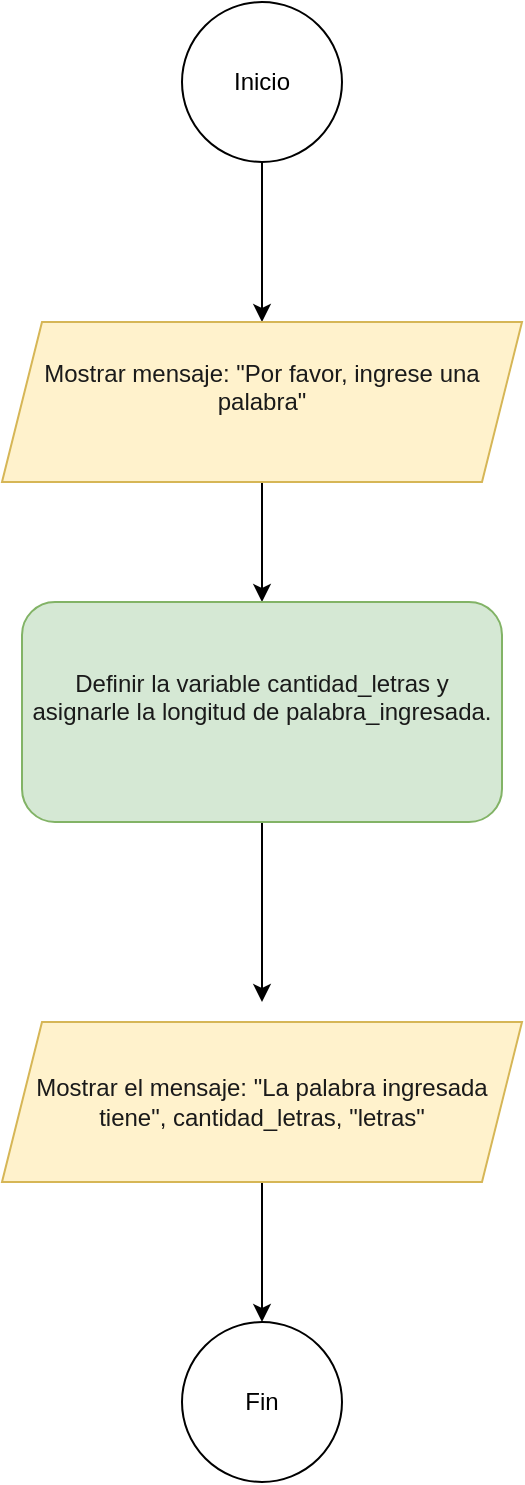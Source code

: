 <mxfile version="26.0.10">
  <diagram name="Page-1" id="MEtRIfIpIUQKAMU_iltm">
    <mxGraphModel dx="1351" dy="944" grid="1" gridSize="10" guides="1" tooltips="1" connect="1" arrows="1" fold="1" page="1" pageScale="1" pageWidth="850" pageHeight="1100" math="0" shadow="0">
      <root>
        <mxCell id="0" />
        <mxCell id="1" parent="0" />
        <mxCell id="hGCtWrkO7Swh3BIQPWQh-6" value="" style="edgeStyle=orthogonalEdgeStyle;rounded=0;orthogonalLoop=1;jettySize=auto;html=1;" edge="1" parent="1" source="hGCtWrkO7Swh3BIQPWQh-1" target="hGCtWrkO7Swh3BIQPWQh-5">
          <mxGeometry relative="1" as="geometry" />
        </mxCell>
        <mxCell id="hGCtWrkO7Swh3BIQPWQh-1" value="Inicio" style="ellipse;whiteSpace=wrap;html=1;aspect=fixed;" vertex="1" parent="1">
          <mxGeometry x="360" y="20" width="80" height="80" as="geometry" />
        </mxCell>
        <mxCell id="hGCtWrkO7Swh3BIQPWQh-10" value="" style="edgeStyle=orthogonalEdgeStyle;rounded=0;orthogonalLoop=1;jettySize=auto;html=1;" edge="1" parent="1" source="hGCtWrkO7Swh3BIQPWQh-5" target="hGCtWrkO7Swh3BIQPWQh-9">
          <mxGeometry relative="1" as="geometry" />
        </mxCell>
        <mxCell id="hGCtWrkO7Swh3BIQPWQh-5" value="&#xa;&lt;span style=&quot;background-color: transparent; color: rgb(26, 26, 26);&quot;&gt;Mostrar mensaje: &quot;Por favor, ingrese una palabra&quot;&lt;/span&gt;&#xa;&#xa;" style="shape=parallelogram;perimeter=parallelogramPerimeter;whiteSpace=wrap;html=1;fixedSize=1;fillColor=#fff2cc;strokeColor=#d6b656;" vertex="1" parent="1">
          <mxGeometry x="270" y="180" width="260" height="80" as="geometry" />
        </mxCell>
        <mxCell id="hGCtWrkO7Swh3BIQPWQh-12" value="" style="edgeStyle=orthogonalEdgeStyle;rounded=0;orthogonalLoop=1;jettySize=auto;html=1;" edge="1" parent="1" source="hGCtWrkO7Swh3BIQPWQh-9">
          <mxGeometry relative="1" as="geometry">
            <mxPoint x="400" y="520" as="targetPoint" />
          </mxGeometry>
        </mxCell>
        <mxCell id="hGCtWrkO7Swh3BIQPWQh-9" value="&#xa;&lt;span style=&quot;color: rgb(26, 26, 26);&quot;&gt;Definir la variable cantidad_letras y asignarle la longitud de palabra_ingresada.&lt;/span&gt;&#xa;&#xa;" style="rounded=1;whiteSpace=wrap;html=1;fillColor=#d5e8d4;strokeColor=#82b366;" vertex="1" parent="1">
          <mxGeometry x="280" y="320" width="240" height="110" as="geometry" />
        </mxCell>
        <mxCell id="hGCtWrkO7Swh3BIQPWQh-15" value="" style="edgeStyle=orthogonalEdgeStyle;rounded=0;orthogonalLoop=1;jettySize=auto;html=1;" edge="1" parent="1" source="hGCtWrkO7Swh3BIQPWQh-13" target="hGCtWrkO7Swh3BIQPWQh-14">
          <mxGeometry relative="1" as="geometry">
            <Array as="points">
              <mxPoint x="400" y="650" />
              <mxPoint x="400" y="650" />
            </Array>
          </mxGeometry>
        </mxCell>
        <mxCell id="hGCtWrkO7Swh3BIQPWQh-13" value="&lt;span style=&quot;color: rgb(26, 26, 26); background-color: transparent;&quot;&gt;Mostrar el mensaje: &quot;La palabra ingresada tiene&quot;, cantidad_letras, &quot;letras&quot;&lt;/span&gt;" style="shape=parallelogram;perimeter=parallelogramPerimeter;whiteSpace=wrap;html=1;fixedSize=1;fillColor=#fff2cc;strokeColor=#d6b656;" vertex="1" parent="1">
          <mxGeometry x="270" y="530" width="260" height="80" as="geometry" />
        </mxCell>
        <mxCell id="hGCtWrkO7Swh3BIQPWQh-14" value="Fin" style="ellipse;whiteSpace=wrap;html=1;" vertex="1" parent="1">
          <mxGeometry x="360" y="680" width="80" height="80" as="geometry" />
        </mxCell>
      </root>
    </mxGraphModel>
  </diagram>
</mxfile>

